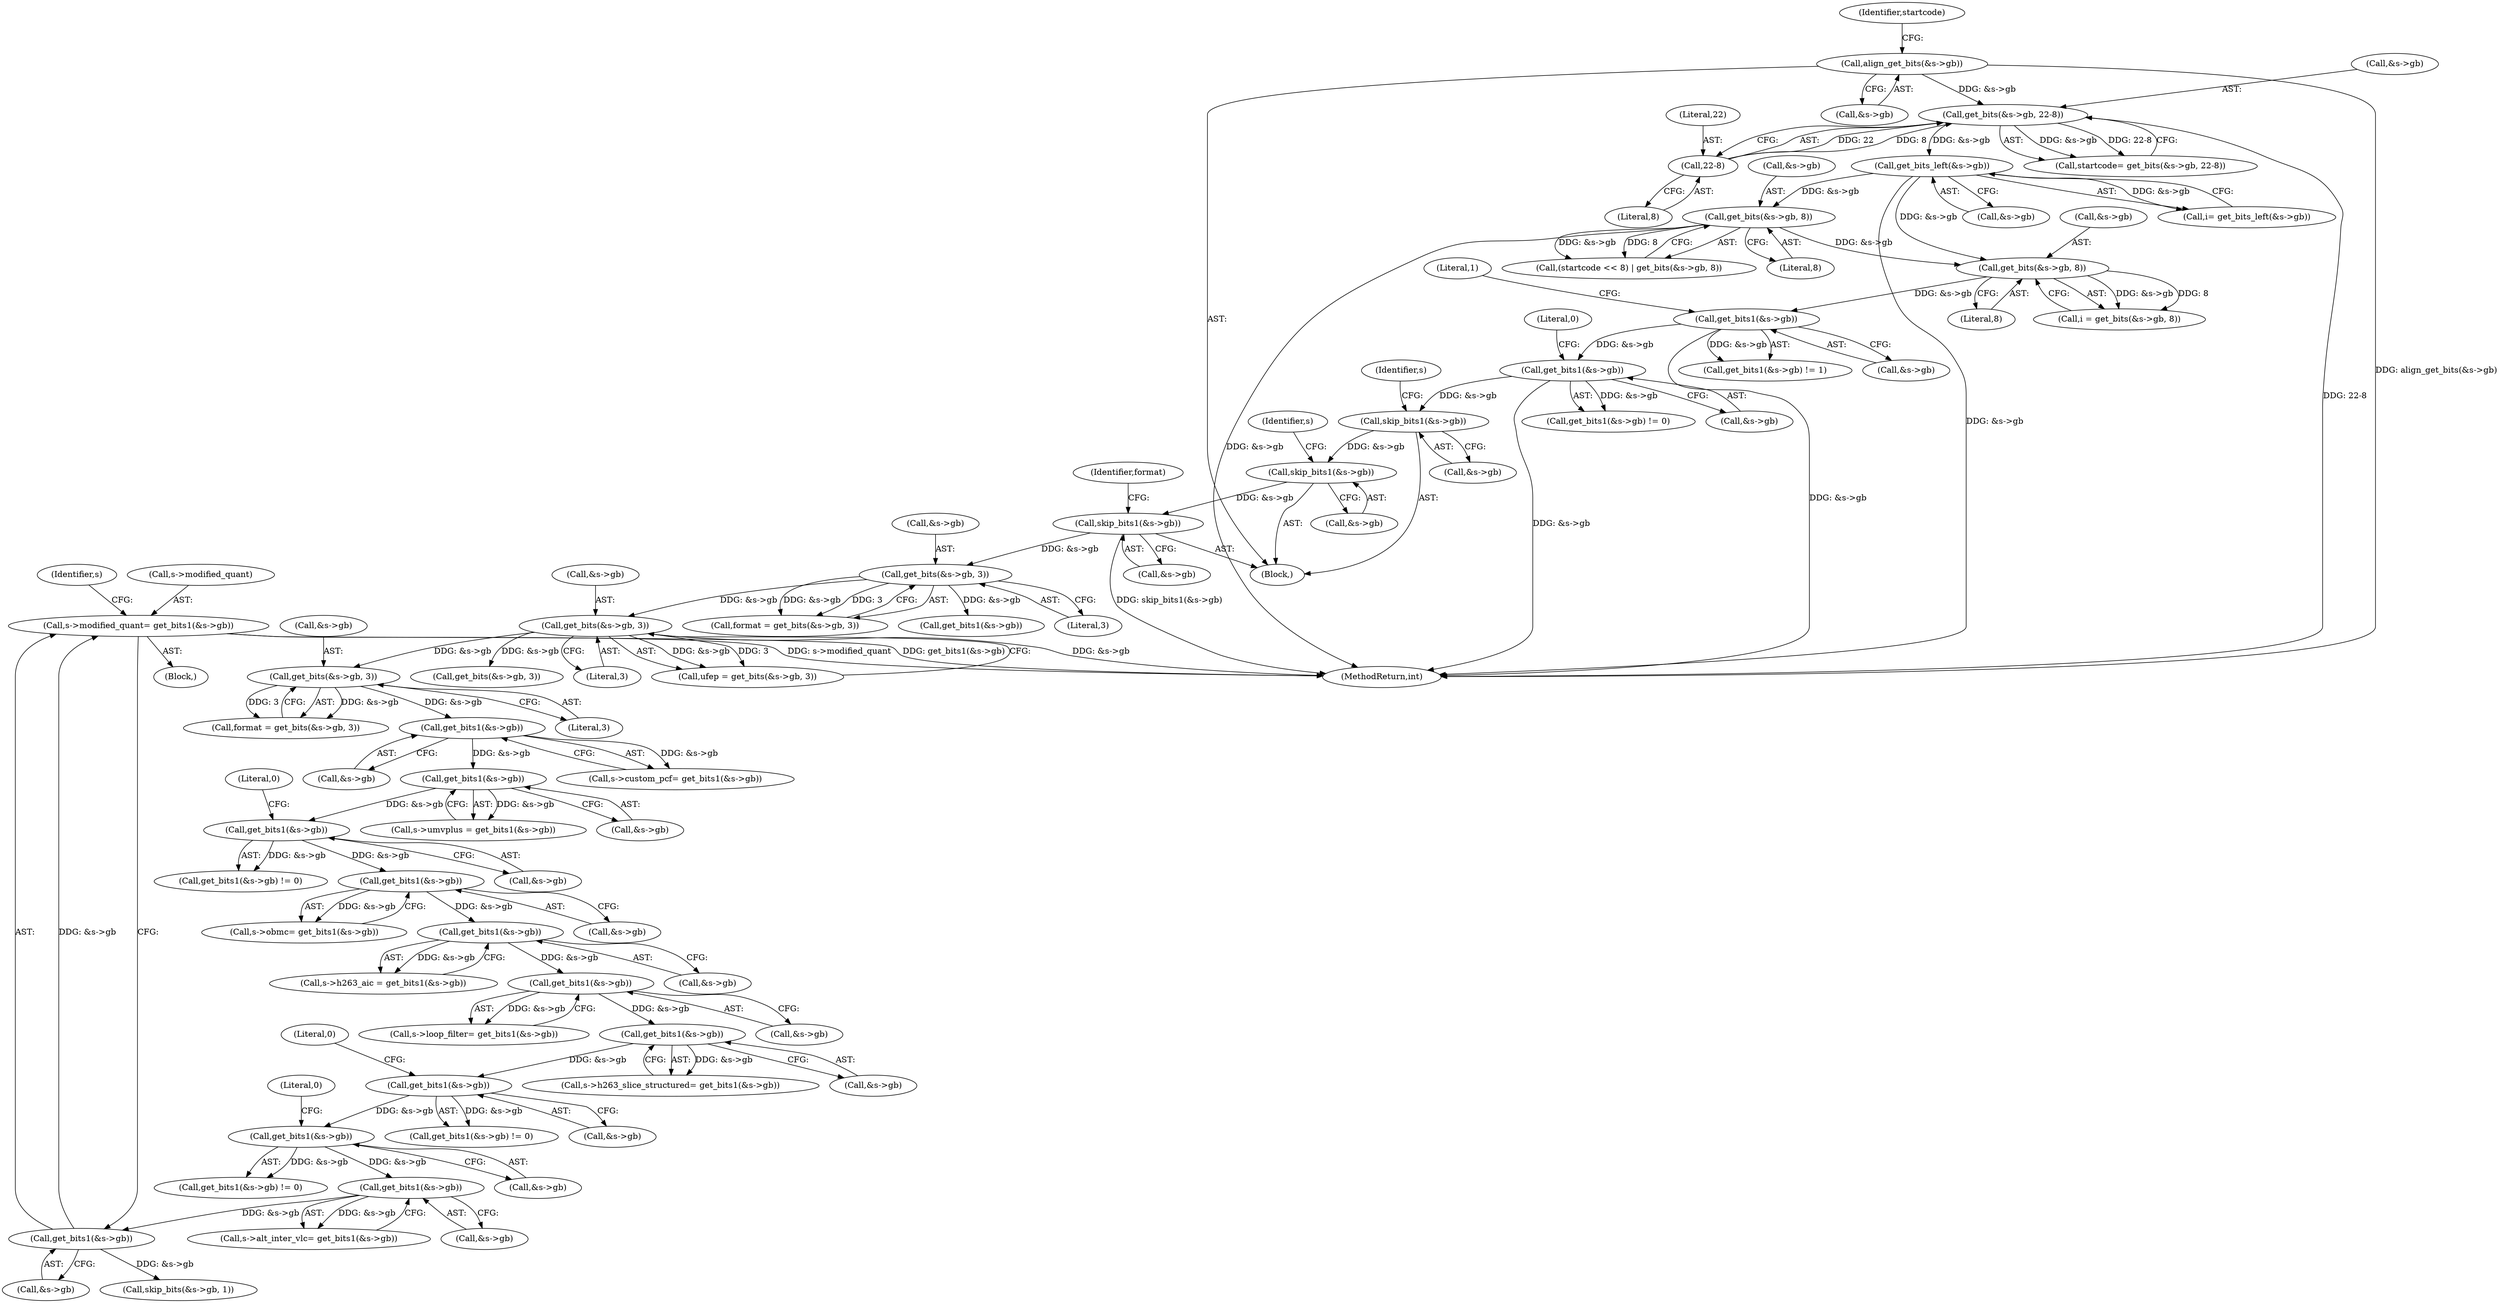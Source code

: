digraph "0_libav_0a49a62f998747cfa564d98d36a459fe70d3299b@pointer" {
"1000583" [label="(Call,s->modified_quant= get_bits1(&s->gb))"];
"1000587" [label="(Call,get_bits1(&s->gb))"];
"1000578" [label="(Call,get_bits1(&s->gb))"];
"1000561" [label="(Call,get_bits1(&s->gb))"];
"1000546" [label="(Call,get_bits1(&s->gb))"];
"1000539" [label="(Call,get_bits1(&s->gb))"];
"1000515" [label="(Call,get_bits1(&s->gb))"];
"1000506" [label="(Call,get_bits1(&s->gb))"];
"1000497" [label="(Call,get_bits1(&s->gb))"];
"1000480" [label="(Call,get_bits1(&s->gb))"];
"1000473" [label="(Call,get_bits1(&s->gb))"];
"1000464" [label="(Call,get_bits1(&s->gb))"];
"1000448" [label="(Call,get_bits(&s->gb, 3))"];
"1000435" [label="(Call,get_bits(&s->gb, 3))"];
"1000293" [label="(Call,get_bits(&s->gb, 3))"];
"1000286" [label="(Call,skip_bits1(&s->gb))"];
"1000281" [label="(Call,skip_bits1(&s->gb))"];
"1000276" [label="(Call,skip_bits1(&s->gb))"];
"1000260" [label="(Call,get_bits1(&s->gb))"];
"1000242" [label="(Call,get_bits1(&s->gb))"];
"1000208" [label="(Call,get_bits(&s->gb, 8))"];
"1000180" [label="(Call,get_bits(&s->gb, 8))"];
"1000161" [label="(Call,get_bits_left(&s->gb))"];
"1000150" [label="(Call,get_bits(&s->gb, 22-8))"];
"1000143" [label="(Call,align_get_bits(&s->gb))"];
"1000155" [label="(Call,22-8)"];
"1000481" [label="(Call,&s->gb)"];
"1000143" [label="(Call,align_get_bits(&s->gb))"];
"1000261" [label="(Call,&s->gb)"];
"1000433" [label="(Call,ufep = get_bits(&s->gb, 3))"];
"1000448" [label="(Call,get_bits(&s->gb, 3))"];
"1000498" [label="(Call,&s->gb)"];
"1000281" [label="(Call,skip_bits1(&s->gb))"];
"1000578" [label="(Call,get_bits1(&s->gb))"];
"1000445" [label="(Block,)"];
"1000480" [label="(Call,get_bits1(&s->gb))"];
"1000515" [label="(Call,get_bits1(&s->gb))"];
"1000265" [label="(Literal,0)"];
"1000155" [label="(Call,22-8)"];
"1000588" [label="(Call,&s->gb)"];
"1000449" [label="(Call,&s->gb)"];
"1000176" [label="(Call,(startcode << 8) | get_bits(&s->gb, 8))"];
"1000506" [label="(Call,get_bits1(&s->gb))"];
"1000243" [label="(Call,&s->gb)"];
"1000587" [label="(Call,get_bits1(&s->gb))"];
"1000292" [label="(Identifier,format)"];
"1000507" [label="(Call,&s->gb)"];
"1000241" [label="(Call,get_bits1(&s->gb) != 1)"];
"1000473" [label="(Call,get_bits1(&s->gb))"];
"1000460" [label="(Call,s->custom_pcf= get_bits1(&s->gb))"];
"1000516" [label="(Call,&s->gb)"];
"1000579" [label="(Call,&s->gb)"];
"1000511" [label="(Call,s->loop_filter= get_bits1(&s->gb))"];
"1000493" [label="(Call,s->obmc= get_bits1(&s->gb))"];
"1000453" [label="(Literal,3)"];
"1000547" [label="(Call,&s->gb)"];
"1000545" [label="(Call,get_bits1(&s->gb) != 0)"];
"1000561" [label="(Call,get_bits1(&s->gb))"];
"1000156" [label="(Literal,22)"];
"1000180" [label="(Call,get_bits(&s->gb, 8))"];
"1000144" [label="(Call,&s->gb)"];
"1000260" [label="(Call,get_bits1(&s->gb))"];
"1000435" [label="(Call,get_bits(&s->gb, 3))"];
"1000562" [label="(Call,&s->gb)"];
"1000289" [label="(Identifier,s)"];
"1000159" [label="(Call,i= get_bits_left(&s->gb))"];
"1000162" [label="(Call,&s->gb)"];
"1000485" [label="(Literal,0)"];
"1000242" [label="(Call,get_bits1(&s->gb))"];
"1000446" [label="(Call,format = get_bits(&s->gb, 3))"];
"1000151" [label="(Call,&s->gb)"];
"1000551" [label="(Literal,0)"];
"1000594" [label="(Identifier,s)"];
"1000633" [label="(Call,get_bits(&s->gb, 3))"];
"1000601" [label="(Call,skip_bits(&s->gb, 1))"];
"1000584" [label="(Call,s->modified_quant)"];
"1000277" [label="(Call,&s->gb)"];
"1000157" [label="(Literal,8)"];
"1000150" [label="(Call,get_bits(&s->gb, 22-8))"];
"1000276" [label="(Call,skip_bits1(&s->gb))"];
"1000583" [label="(Call,s->modified_quant= get_bits1(&s->gb))"];
"1000502" [label="(Call,s->h263_aic = get_bits1(&s->gb))"];
"1000209" [label="(Call,&s->gb)"];
"1000540" [label="(Call,&s->gb)"];
"1000497" [label="(Call,get_bits1(&s->gb))"];
"1000206" [label="(Call,i = get_bits(&s->gb, 8))"];
"1000293" [label="(Call,get_bits(&s->gb, 3))"];
"1000247" [label="(Literal,1)"];
"1000440" [label="(Literal,3)"];
"1000148" [label="(Call,startcode= get_bits(&s->gb, 22-8))"];
"1000294" [label="(Call,&s->gb)"];
"1000566" [label="(Literal,0)"];
"1000333" [label="(Call,get_bits1(&s->gb))"];
"1000535" [label="(Call,s->h263_slice_structured= get_bits1(&s->gb))"];
"1000286" [label="(Call,skip_bits1(&s->gb))"];
"1000539" [label="(Call,get_bits1(&s->gb))"];
"1000284" [label="(Identifier,s)"];
"1000161" [label="(Call,get_bits_left(&s->gb))"];
"1000298" [label="(Literal,3)"];
"1000136" [label="(Block,)"];
"1000291" [label="(Call,format = get_bits(&s->gb, 3))"];
"1000560" [label="(Call,get_bits1(&s->gb) != 0)"];
"1000474" [label="(Call,&s->gb)"];
"1000208" [label="(Call,get_bits(&s->gb, 8))"];
"1000574" [label="(Call,s->alt_inter_vlc= get_bits1(&s->gb))"];
"1000465" [label="(Call,&s->gb)"];
"1000287" [label="(Call,&s->gb)"];
"1000213" [label="(Literal,8)"];
"1000181" [label="(Call,&s->gb)"];
"1000282" [label="(Call,&s->gb)"];
"1000185" [label="(Literal,8)"];
"1000546" [label="(Call,get_bits1(&s->gb))"];
"1000149" [label="(Identifier,startcode)"];
"1001103" [label="(MethodReturn,int)"];
"1000479" [label="(Call,get_bits1(&s->gb) != 0)"];
"1000469" [label="(Call,s->umvplus = get_bits1(&s->gb))"];
"1000259" [label="(Call,get_bits1(&s->gb) != 0)"];
"1000464" [label="(Call,get_bits1(&s->gb))"];
"1000436" [label="(Call,&s->gb)"];
"1000583" -> "1000445"  [label="AST: "];
"1000583" -> "1000587"  [label="CFG: "];
"1000584" -> "1000583"  [label="AST: "];
"1000587" -> "1000583"  [label="AST: "];
"1000594" -> "1000583"  [label="CFG: "];
"1000583" -> "1001103"  [label="DDG: s->modified_quant"];
"1000583" -> "1001103"  [label="DDG: get_bits1(&s->gb)"];
"1000587" -> "1000583"  [label="DDG: &s->gb"];
"1000587" -> "1000588"  [label="CFG: "];
"1000588" -> "1000587"  [label="AST: "];
"1000578" -> "1000587"  [label="DDG: &s->gb"];
"1000587" -> "1000601"  [label="DDG: &s->gb"];
"1000578" -> "1000574"  [label="AST: "];
"1000578" -> "1000579"  [label="CFG: "];
"1000579" -> "1000578"  [label="AST: "];
"1000574" -> "1000578"  [label="CFG: "];
"1000578" -> "1000574"  [label="DDG: &s->gb"];
"1000561" -> "1000578"  [label="DDG: &s->gb"];
"1000561" -> "1000560"  [label="AST: "];
"1000561" -> "1000562"  [label="CFG: "];
"1000562" -> "1000561"  [label="AST: "];
"1000566" -> "1000561"  [label="CFG: "];
"1000561" -> "1000560"  [label="DDG: &s->gb"];
"1000546" -> "1000561"  [label="DDG: &s->gb"];
"1000546" -> "1000545"  [label="AST: "];
"1000546" -> "1000547"  [label="CFG: "];
"1000547" -> "1000546"  [label="AST: "];
"1000551" -> "1000546"  [label="CFG: "];
"1000546" -> "1000545"  [label="DDG: &s->gb"];
"1000539" -> "1000546"  [label="DDG: &s->gb"];
"1000539" -> "1000535"  [label="AST: "];
"1000539" -> "1000540"  [label="CFG: "];
"1000540" -> "1000539"  [label="AST: "];
"1000535" -> "1000539"  [label="CFG: "];
"1000539" -> "1000535"  [label="DDG: &s->gb"];
"1000515" -> "1000539"  [label="DDG: &s->gb"];
"1000515" -> "1000511"  [label="AST: "];
"1000515" -> "1000516"  [label="CFG: "];
"1000516" -> "1000515"  [label="AST: "];
"1000511" -> "1000515"  [label="CFG: "];
"1000515" -> "1000511"  [label="DDG: &s->gb"];
"1000506" -> "1000515"  [label="DDG: &s->gb"];
"1000506" -> "1000502"  [label="AST: "];
"1000506" -> "1000507"  [label="CFG: "];
"1000507" -> "1000506"  [label="AST: "];
"1000502" -> "1000506"  [label="CFG: "];
"1000506" -> "1000502"  [label="DDG: &s->gb"];
"1000497" -> "1000506"  [label="DDG: &s->gb"];
"1000497" -> "1000493"  [label="AST: "];
"1000497" -> "1000498"  [label="CFG: "];
"1000498" -> "1000497"  [label="AST: "];
"1000493" -> "1000497"  [label="CFG: "];
"1000497" -> "1000493"  [label="DDG: &s->gb"];
"1000480" -> "1000497"  [label="DDG: &s->gb"];
"1000480" -> "1000479"  [label="AST: "];
"1000480" -> "1000481"  [label="CFG: "];
"1000481" -> "1000480"  [label="AST: "];
"1000485" -> "1000480"  [label="CFG: "];
"1000480" -> "1000479"  [label="DDG: &s->gb"];
"1000473" -> "1000480"  [label="DDG: &s->gb"];
"1000473" -> "1000469"  [label="AST: "];
"1000473" -> "1000474"  [label="CFG: "];
"1000474" -> "1000473"  [label="AST: "];
"1000469" -> "1000473"  [label="CFG: "];
"1000473" -> "1000469"  [label="DDG: &s->gb"];
"1000464" -> "1000473"  [label="DDG: &s->gb"];
"1000464" -> "1000460"  [label="AST: "];
"1000464" -> "1000465"  [label="CFG: "];
"1000465" -> "1000464"  [label="AST: "];
"1000460" -> "1000464"  [label="CFG: "];
"1000464" -> "1000460"  [label="DDG: &s->gb"];
"1000448" -> "1000464"  [label="DDG: &s->gb"];
"1000448" -> "1000446"  [label="AST: "];
"1000448" -> "1000453"  [label="CFG: "];
"1000449" -> "1000448"  [label="AST: "];
"1000453" -> "1000448"  [label="AST: "];
"1000446" -> "1000448"  [label="CFG: "];
"1000448" -> "1000446"  [label="DDG: &s->gb"];
"1000448" -> "1000446"  [label="DDG: 3"];
"1000435" -> "1000448"  [label="DDG: &s->gb"];
"1000435" -> "1000433"  [label="AST: "];
"1000435" -> "1000440"  [label="CFG: "];
"1000436" -> "1000435"  [label="AST: "];
"1000440" -> "1000435"  [label="AST: "];
"1000433" -> "1000435"  [label="CFG: "];
"1000435" -> "1001103"  [label="DDG: &s->gb"];
"1000435" -> "1000433"  [label="DDG: &s->gb"];
"1000435" -> "1000433"  [label="DDG: 3"];
"1000293" -> "1000435"  [label="DDG: &s->gb"];
"1000435" -> "1000633"  [label="DDG: &s->gb"];
"1000293" -> "1000291"  [label="AST: "];
"1000293" -> "1000298"  [label="CFG: "];
"1000294" -> "1000293"  [label="AST: "];
"1000298" -> "1000293"  [label="AST: "];
"1000291" -> "1000293"  [label="CFG: "];
"1000293" -> "1000291"  [label="DDG: &s->gb"];
"1000293" -> "1000291"  [label="DDG: 3"];
"1000286" -> "1000293"  [label="DDG: &s->gb"];
"1000293" -> "1000333"  [label="DDG: &s->gb"];
"1000286" -> "1000136"  [label="AST: "];
"1000286" -> "1000287"  [label="CFG: "];
"1000287" -> "1000286"  [label="AST: "];
"1000292" -> "1000286"  [label="CFG: "];
"1000286" -> "1001103"  [label="DDG: skip_bits1(&s->gb)"];
"1000281" -> "1000286"  [label="DDG: &s->gb"];
"1000281" -> "1000136"  [label="AST: "];
"1000281" -> "1000282"  [label="CFG: "];
"1000282" -> "1000281"  [label="AST: "];
"1000289" -> "1000281"  [label="CFG: "];
"1000276" -> "1000281"  [label="DDG: &s->gb"];
"1000276" -> "1000136"  [label="AST: "];
"1000276" -> "1000277"  [label="CFG: "];
"1000277" -> "1000276"  [label="AST: "];
"1000284" -> "1000276"  [label="CFG: "];
"1000260" -> "1000276"  [label="DDG: &s->gb"];
"1000260" -> "1000259"  [label="AST: "];
"1000260" -> "1000261"  [label="CFG: "];
"1000261" -> "1000260"  [label="AST: "];
"1000265" -> "1000260"  [label="CFG: "];
"1000260" -> "1001103"  [label="DDG: &s->gb"];
"1000260" -> "1000259"  [label="DDG: &s->gb"];
"1000242" -> "1000260"  [label="DDG: &s->gb"];
"1000242" -> "1000241"  [label="AST: "];
"1000242" -> "1000243"  [label="CFG: "];
"1000243" -> "1000242"  [label="AST: "];
"1000247" -> "1000242"  [label="CFG: "];
"1000242" -> "1001103"  [label="DDG: &s->gb"];
"1000242" -> "1000241"  [label="DDG: &s->gb"];
"1000208" -> "1000242"  [label="DDG: &s->gb"];
"1000208" -> "1000206"  [label="AST: "];
"1000208" -> "1000213"  [label="CFG: "];
"1000209" -> "1000208"  [label="AST: "];
"1000213" -> "1000208"  [label="AST: "];
"1000206" -> "1000208"  [label="CFG: "];
"1000208" -> "1000206"  [label="DDG: &s->gb"];
"1000208" -> "1000206"  [label="DDG: 8"];
"1000180" -> "1000208"  [label="DDG: &s->gb"];
"1000161" -> "1000208"  [label="DDG: &s->gb"];
"1000180" -> "1000176"  [label="AST: "];
"1000180" -> "1000185"  [label="CFG: "];
"1000181" -> "1000180"  [label="AST: "];
"1000185" -> "1000180"  [label="AST: "];
"1000176" -> "1000180"  [label="CFG: "];
"1000180" -> "1001103"  [label="DDG: &s->gb"];
"1000180" -> "1000176"  [label="DDG: &s->gb"];
"1000180" -> "1000176"  [label="DDG: 8"];
"1000161" -> "1000180"  [label="DDG: &s->gb"];
"1000161" -> "1000159"  [label="AST: "];
"1000161" -> "1000162"  [label="CFG: "];
"1000162" -> "1000161"  [label="AST: "];
"1000159" -> "1000161"  [label="CFG: "];
"1000161" -> "1001103"  [label="DDG: &s->gb"];
"1000161" -> "1000159"  [label="DDG: &s->gb"];
"1000150" -> "1000161"  [label="DDG: &s->gb"];
"1000150" -> "1000148"  [label="AST: "];
"1000150" -> "1000155"  [label="CFG: "];
"1000151" -> "1000150"  [label="AST: "];
"1000155" -> "1000150"  [label="AST: "];
"1000148" -> "1000150"  [label="CFG: "];
"1000150" -> "1001103"  [label="DDG: 22-8"];
"1000150" -> "1000148"  [label="DDG: &s->gb"];
"1000150" -> "1000148"  [label="DDG: 22-8"];
"1000143" -> "1000150"  [label="DDG: &s->gb"];
"1000155" -> "1000150"  [label="DDG: 22"];
"1000155" -> "1000150"  [label="DDG: 8"];
"1000143" -> "1000136"  [label="AST: "];
"1000143" -> "1000144"  [label="CFG: "];
"1000144" -> "1000143"  [label="AST: "];
"1000149" -> "1000143"  [label="CFG: "];
"1000143" -> "1001103"  [label="DDG: align_get_bits(&s->gb)"];
"1000155" -> "1000157"  [label="CFG: "];
"1000156" -> "1000155"  [label="AST: "];
"1000157" -> "1000155"  [label="AST: "];
}
